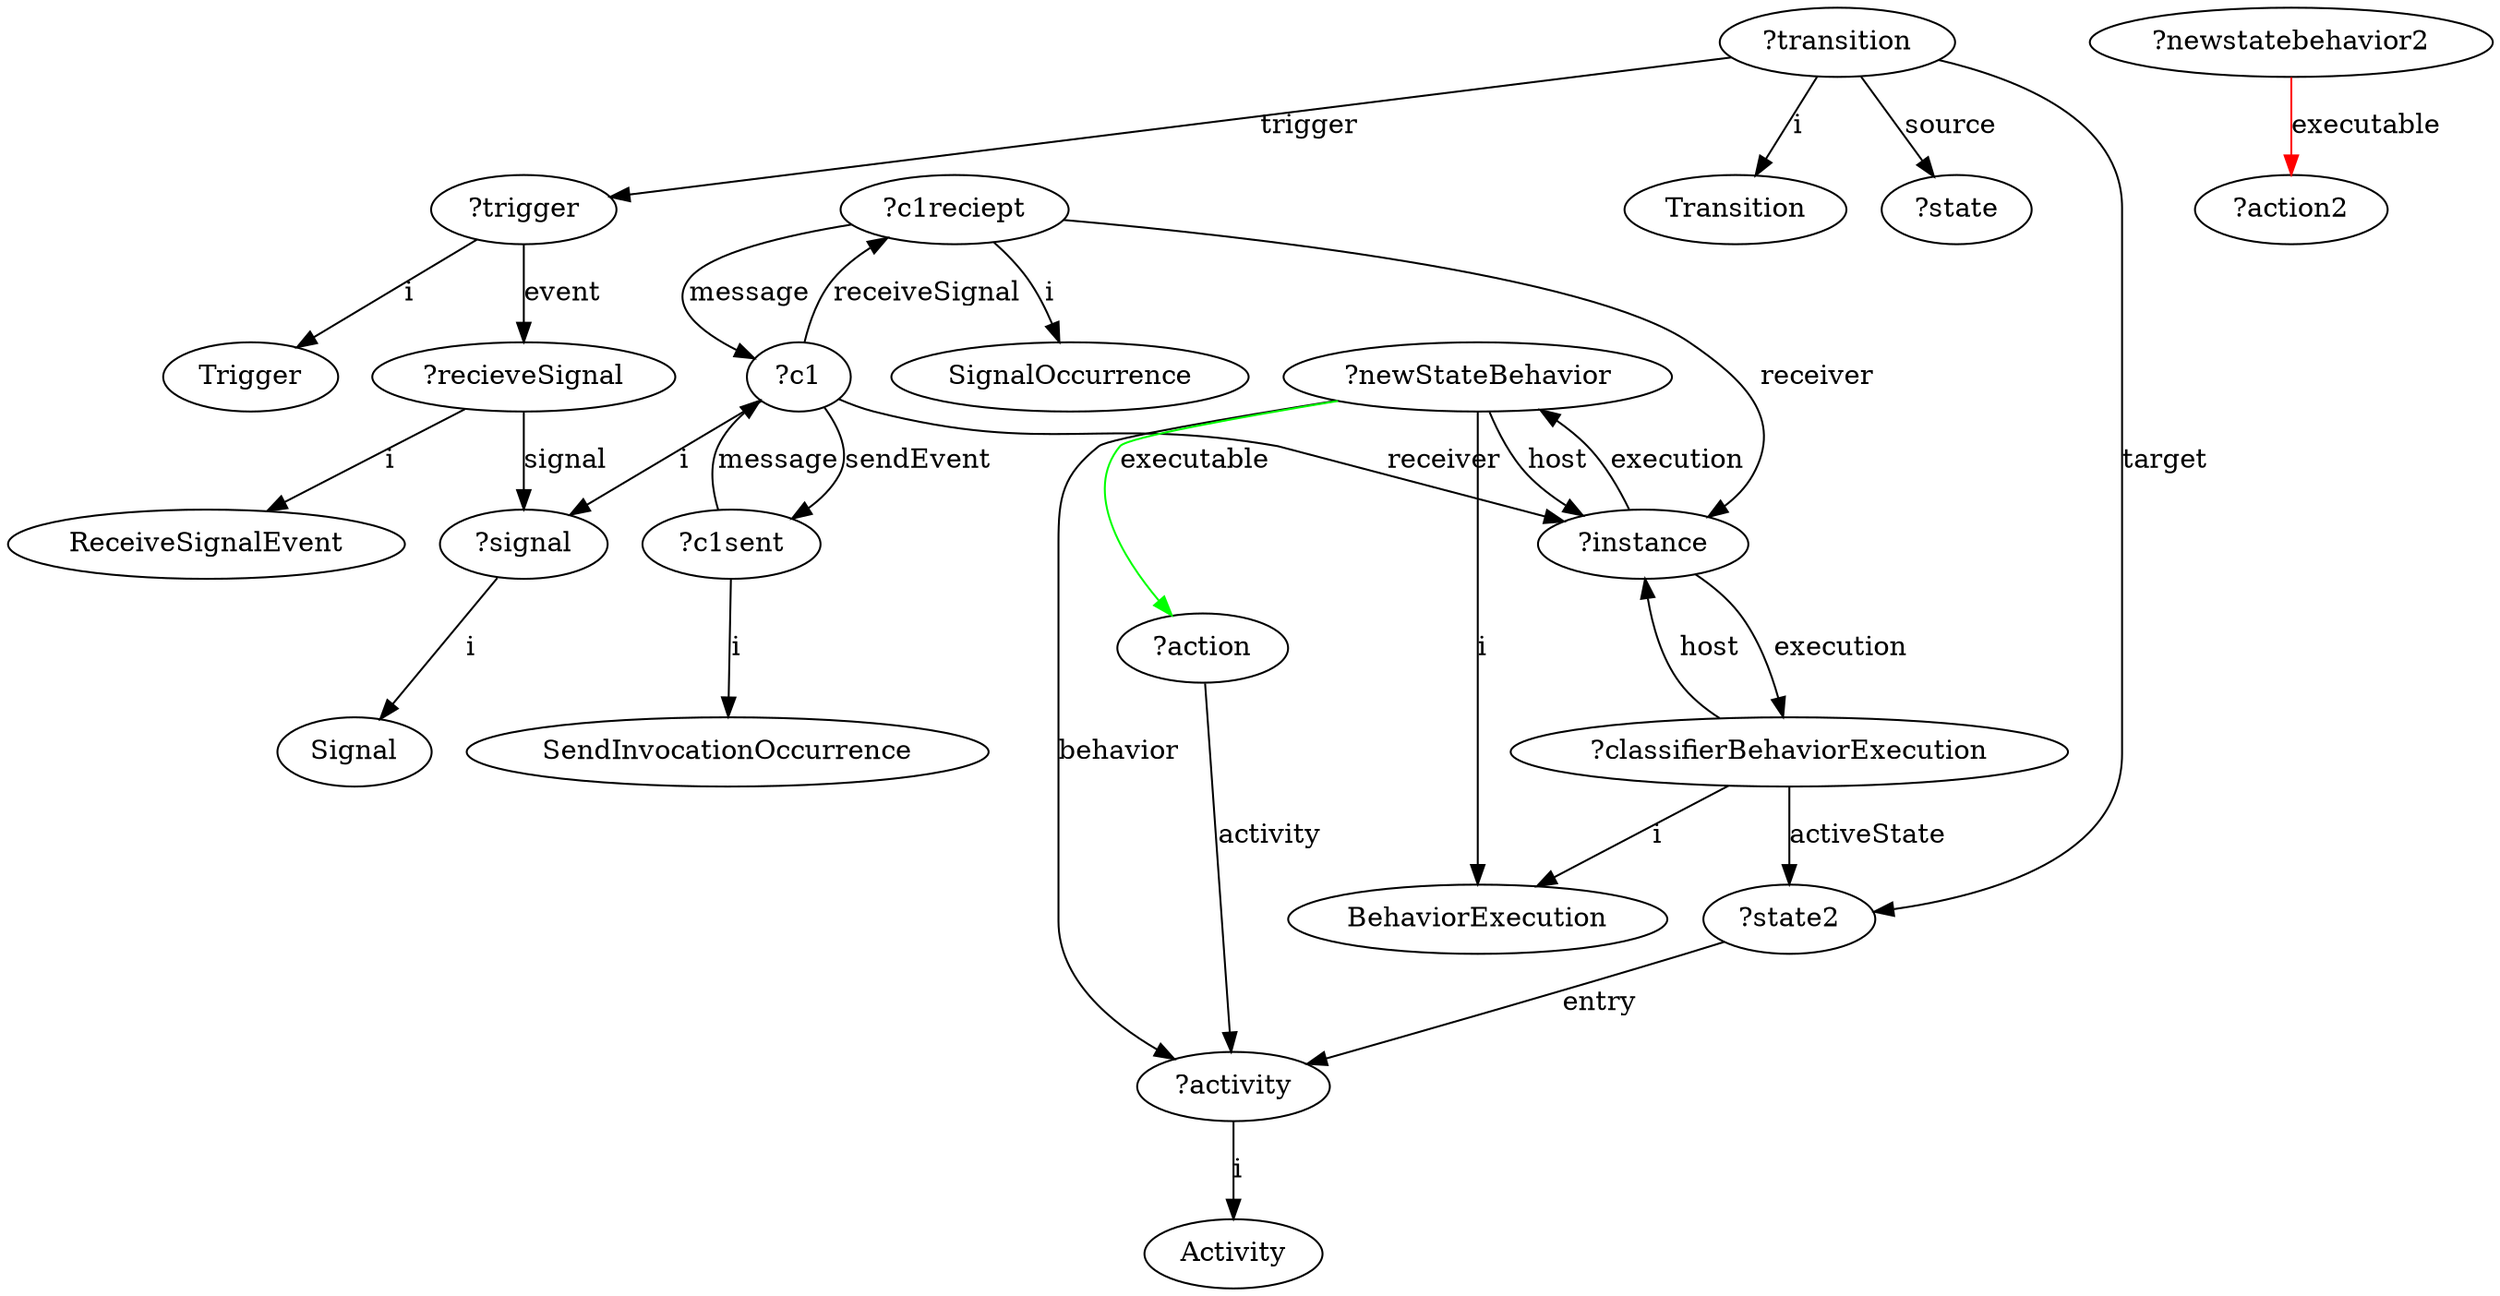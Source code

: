 digraph acceptEventAction_WithActivity_ExecutableEdges {
	"?signal" -> "Signal" [label="i"]
	"?recieveSignal" -> "?signal" [label="signal"]
	"?trigger" -> "?recieveSignal" [label="event"]
	"?recieveSignal" -> "ReceiveSignalEvent" [label="i"]
	"?trigger" -> "Trigger" [label="i"]
	"?transition" -> "Transition" [label="i"]
	"?transition" -> "?trigger" [label="trigger"]
	"?transition" -> "?state" [label="source"]
	"?transition" -> "?state2" [label="target"]
	"?classifierBehaviorExecution" -> "BehaviorExecution" [label="i"]
	"?classifierBehaviorExecution" -> "?instance" [label="host"]
	"?instance" -> "?classifierBehaviorExecution" [label="execution"]
	"?c1reciept" -> "?instance" [label="receiver"]
	"?c1reciept" -> "SignalOccurrence" [label="i"]
	"?c1" -> "?instance" [label="receiver"]
	"?c1sent" -> "?c1" [label="message"]
	"?c1" -> "?c1sent" [label="sendEvent"]
	"?c1sent" -> "SendInvocationOccurrence" [label="i"]
	"?c1" -> "?c1reciept" [label="receiveSignal"]
	"?c1" -> "?signal" [label="i"]
	"?classifierBehaviorExecution" -> "?state2" [label="activeState"]
	"?c1reciept" -> "?c1" [label="message"]
	"?activity" -> "Activity" [label="i"]
	"?state2" -> "?activity" [label="entry"]
	"?newStateBehavior" -> "?activity" [label="behavior"]
	"?newStateBehavior" -> "BehaviorExecution" [label="i"]
	"?newStateBehavior" -> "?instance" [label="host"]
	"?instance" -> "?newStateBehavior" [label="execution"]
	"?action" -> "?activity" [label="activity"]
	"?newStateBehavior" -> "?action" [label="executable", color="green"]
	"?newstatebehavior2" -> "?action2" [label="executable", color="red"]
}
